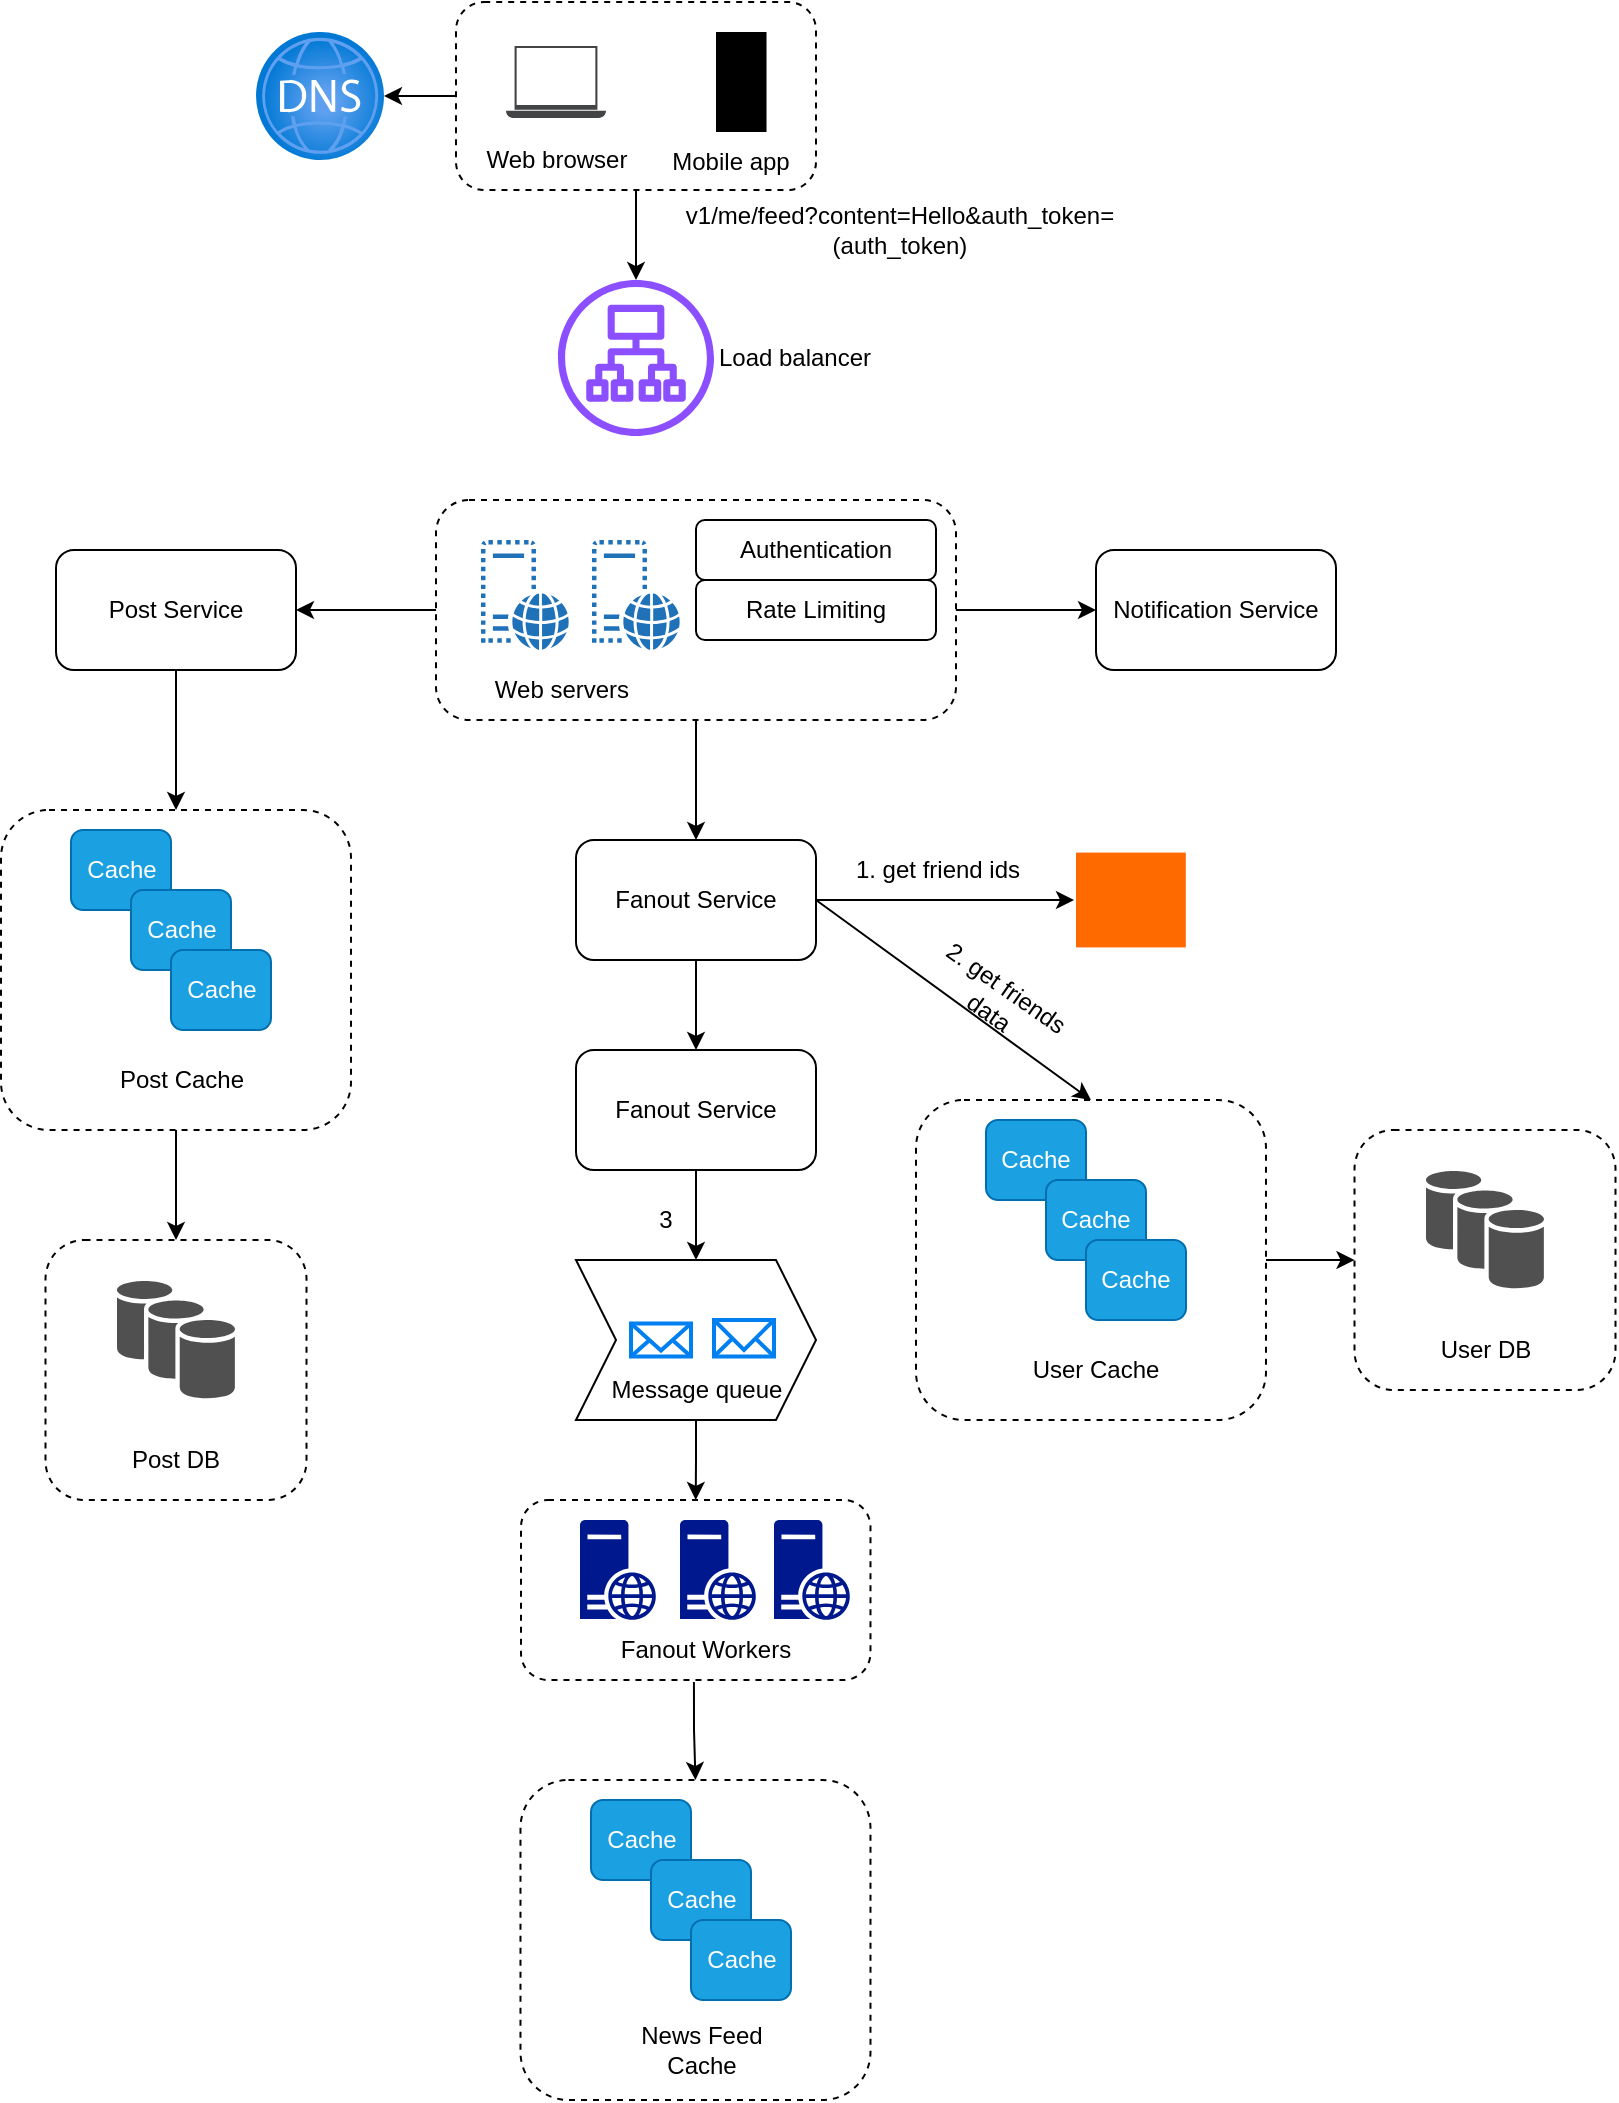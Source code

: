 <mxfile version="26.2.12">
  <diagram name="Page-1" id="EBaYc_MCtsnFBZcOrG8z">
    <mxGraphModel dx="1598" dy="898" grid="1" gridSize="10" guides="1" tooltips="1" connect="1" arrows="1" fold="1" page="1" pageScale="1" pageWidth="850" pageHeight="1100" math="0" shadow="0">
      <root>
        <mxCell id="0" />
        <mxCell id="1" parent="0" />
        <mxCell id="vy2xNTIvnw-iv22h3dtW-72" value="" style="rounded=1;whiteSpace=wrap;html=1;dashed=1;" vertex="1" parent="1">
          <mxGeometry x="312.5" y="840" width="174.74" height="90" as="geometry" />
        </mxCell>
        <mxCell id="vy2xNTIvnw-iv22h3dtW-42" value="" style="rounded=1;whiteSpace=wrap;html=1;dashed=1;" vertex="1" parent="1">
          <mxGeometry x="729.25" y="655" width="130.5" height="130" as="geometry" />
        </mxCell>
        <mxCell id="vy2xNTIvnw-iv22h3dtW-43" style="edgeStyle=orthogonalEdgeStyle;rounded=0;orthogonalLoop=1;jettySize=auto;html=1;exitX=1;exitY=0.5;exitDx=0;exitDy=0;entryX=0;entryY=0.5;entryDx=0;entryDy=0;" edge="1" parent="1" source="vy2xNTIvnw-iv22h3dtW-37" target="vy2xNTIvnw-iv22h3dtW-42">
          <mxGeometry relative="1" as="geometry" />
        </mxCell>
        <mxCell id="vy2xNTIvnw-iv22h3dtW-37" value="" style="rounded=1;whiteSpace=wrap;html=1;dashed=1;" vertex="1" parent="1">
          <mxGeometry x="510" y="640" width="175" height="160" as="geometry" />
        </mxCell>
        <mxCell id="vy2xNTIvnw-iv22h3dtW-26" style="edgeStyle=orthogonalEdgeStyle;rounded=0;orthogonalLoop=1;jettySize=auto;html=1;exitX=1;exitY=0.5;exitDx=0;exitDy=0;entryX=0;entryY=0.5;entryDx=0;entryDy=0;" edge="1" parent="1" source="vy2xNTIvnw-iv22h3dtW-19" target="vy2xNTIvnw-iv22h3dtW-23">
          <mxGeometry relative="1" as="geometry" />
        </mxCell>
        <mxCell id="vy2xNTIvnw-iv22h3dtW-27" style="edgeStyle=orthogonalEdgeStyle;rounded=0;orthogonalLoop=1;jettySize=auto;html=1;exitX=0;exitY=0.5;exitDx=0;exitDy=0;entryX=1;entryY=0.5;entryDx=0;entryDy=0;" edge="1" parent="1" source="vy2xNTIvnw-iv22h3dtW-19" target="vy2xNTIvnw-iv22h3dtW-24">
          <mxGeometry relative="1" as="geometry" />
        </mxCell>
        <mxCell id="vy2xNTIvnw-iv22h3dtW-29" style="edgeStyle=orthogonalEdgeStyle;rounded=0;orthogonalLoop=1;jettySize=auto;html=1;exitX=0.5;exitY=1;exitDx=0;exitDy=0;entryX=0.5;entryY=0;entryDx=0;entryDy=0;" edge="1" parent="1" source="vy2xNTIvnw-iv22h3dtW-19" target="vy2xNTIvnw-iv22h3dtW-28">
          <mxGeometry relative="1" as="geometry" />
        </mxCell>
        <mxCell id="vy2xNTIvnw-iv22h3dtW-19" value="" style="rounded=1;whiteSpace=wrap;html=1;dashed=1;" vertex="1" parent="1">
          <mxGeometry x="270" y="340" width="260" height="110" as="geometry" />
        </mxCell>
        <mxCell id="vy2xNTIvnw-iv22h3dtW-8" style="edgeStyle=orthogonalEdgeStyle;rounded=0;orthogonalLoop=1;jettySize=auto;html=1;exitX=0;exitY=0.5;exitDx=0;exitDy=0;" edge="1" parent="1" source="vy2xNTIvnw-iv22h3dtW-7" target="vy2xNTIvnw-iv22h3dtW-6">
          <mxGeometry relative="1" as="geometry" />
        </mxCell>
        <mxCell id="vy2xNTIvnw-iv22h3dtW-7" value="" style="rounded=1;whiteSpace=wrap;html=1;dashed=1;" vertex="1" parent="1">
          <mxGeometry x="280" y="91" width="180" height="94" as="geometry" />
        </mxCell>
        <mxCell id="vy2xNTIvnw-iv22h3dtW-2" value="" style="sketch=0;pointerEvents=1;shadow=0;dashed=0;html=1;strokeColor=none;fillColor=#434445;aspect=fixed;labelPosition=center;verticalLabelPosition=bottom;verticalAlign=top;align=center;outlineConnect=0;shape=mxgraph.vvd.laptop;" vertex="1" parent="1">
          <mxGeometry x="305" y="113" width="50" height="36" as="geometry" />
        </mxCell>
        <mxCell id="vy2xNTIvnw-iv22h3dtW-5" value="" style="sketch=0;verticalLabelPosition=bottom;sketch=0;aspect=fixed;html=1;verticalAlign=top;strokeColor=none;fillColor=#000000;align=center;outlineConnect=0;pointerEvents=1;shape=mxgraph.citrix2.mobile;" vertex="1" parent="1">
          <mxGeometry x="410" y="106" width="25.255" height="50" as="geometry" />
        </mxCell>
        <mxCell id="vy2xNTIvnw-iv22h3dtW-6" value="" style="image;aspect=fixed;html=1;points=[];align=center;fontSize=12;image=img/lib/azure2/networking/DNS_Zones.svg;" vertex="1" parent="1">
          <mxGeometry x="180" y="106" width="64" height="64" as="geometry" />
        </mxCell>
        <mxCell id="vy2xNTIvnw-iv22h3dtW-12" style="edgeStyle=orthogonalEdgeStyle;rounded=0;orthogonalLoop=1;jettySize=auto;html=1;exitX=0.5;exitY=1;exitDx=0;exitDy=0;" edge="1" parent="1" source="vy2xNTIvnw-iv22h3dtW-7" target="vy2xNTIvnw-iv22h3dtW-11">
          <mxGeometry relative="1" as="geometry" />
        </mxCell>
        <mxCell id="vy2xNTIvnw-iv22h3dtW-9" value="Web browser" style="text;html=1;align=center;verticalAlign=middle;whiteSpace=wrap;rounded=0;" vertex="1" parent="1">
          <mxGeometry x="292.5" y="155" width="75" height="30" as="geometry" />
        </mxCell>
        <mxCell id="vy2xNTIvnw-iv22h3dtW-10" value="Mobile app" style="text;html=1;align=center;verticalAlign=middle;whiteSpace=wrap;rounded=0;" vertex="1" parent="1">
          <mxGeometry x="380" y="156" width="75" height="30" as="geometry" />
        </mxCell>
        <mxCell id="vy2xNTIvnw-iv22h3dtW-11" value="" style="sketch=0;outlineConnect=0;fontColor=#232F3E;gradientColor=none;fillColor=#8C4FFF;strokeColor=none;dashed=0;verticalLabelPosition=bottom;verticalAlign=top;align=center;html=1;fontSize=12;fontStyle=0;aspect=fixed;pointerEvents=1;shape=mxgraph.aws4.application_load_balancer;" vertex="1" parent="1">
          <mxGeometry x="331" y="230" width="78" height="78" as="geometry" />
        </mxCell>
        <mxCell id="vy2xNTIvnw-iv22h3dtW-13" value="Load balancer" style="text;html=1;align=center;verticalAlign=middle;whiteSpace=wrap;rounded=0;" vertex="1" parent="1">
          <mxGeometry x="409" y="254" width="81" height="30" as="geometry" />
        </mxCell>
        <mxCell id="vy2xNTIvnw-iv22h3dtW-14" value="v1/me/feed?content=Hello&amp;amp;auth_token=(auth_token)" style="text;html=1;align=center;verticalAlign=middle;whiteSpace=wrap;rounded=0;" vertex="1" parent="1">
          <mxGeometry x="374" y="190" width="256" height="30" as="geometry" />
        </mxCell>
        <mxCell id="vy2xNTIvnw-iv22h3dtW-15" value="" style="sketch=0;pointerEvents=1;shadow=0;dashed=0;html=1;strokeColor=none;labelPosition=center;verticalLabelPosition=bottom;verticalAlign=top;outlineConnect=0;align=center;shape=mxgraph.office.servers.virtual_web_server;fillColor=#2072B8;" vertex="1" parent="1">
          <mxGeometry x="292.5" y="360" width="44" height="55" as="geometry" />
        </mxCell>
        <mxCell id="vy2xNTIvnw-iv22h3dtW-16" value="" style="sketch=0;pointerEvents=1;shadow=0;dashed=0;html=1;strokeColor=none;labelPosition=center;verticalLabelPosition=bottom;verticalAlign=top;outlineConnect=0;align=center;shape=mxgraph.office.servers.virtual_web_server;fillColor=#2072B8;" vertex="1" parent="1">
          <mxGeometry x="348" y="360" width="44" height="55" as="geometry" />
        </mxCell>
        <mxCell id="vy2xNTIvnw-iv22h3dtW-20" value="Web servers" style="text;html=1;align=center;verticalAlign=middle;whiteSpace=wrap;rounded=0;" vertex="1" parent="1">
          <mxGeometry x="292.5" y="420" width="80" height="30" as="geometry" />
        </mxCell>
        <mxCell id="vy2xNTIvnw-iv22h3dtW-21" value="Authentication" style="rounded=1;whiteSpace=wrap;html=1;" vertex="1" parent="1">
          <mxGeometry x="400" y="350" width="120" height="30" as="geometry" />
        </mxCell>
        <mxCell id="vy2xNTIvnw-iv22h3dtW-22" value="Rate Limiting" style="rounded=1;whiteSpace=wrap;html=1;" vertex="1" parent="1">
          <mxGeometry x="400" y="380" width="120" height="30" as="geometry" />
        </mxCell>
        <mxCell id="vy2xNTIvnw-iv22h3dtW-23" value="Notification Service" style="rounded=1;whiteSpace=wrap;html=1;" vertex="1" parent="1">
          <mxGeometry x="600" y="365" width="120" height="60" as="geometry" />
        </mxCell>
        <mxCell id="vy2xNTIvnw-iv22h3dtW-52" style="edgeStyle=orthogonalEdgeStyle;rounded=0;orthogonalLoop=1;jettySize=auto;html=1;exitX=0.5;exitY=1;exitDx=0;exitDy=0;entryX=0.5;entryY=0;entryDx=0;entryDy=0;" edge="1" parent="1" source="vy2xNTIvnw-iv22h3dtW-24" target="vy2xNTIvnw-iv22h3dtW-46">
          <mxGeometry relative="1" as="geometry" />
        </mxCell>
        <mxCell id="vy2xNTIvnw-iv22h3dtW-24" value="Post Service" style="rounded=1;whiteSpace=wrap;html=1;" vertex="1" parent="1">
          <mxGeometry x="80" y="365" width="120" height="60" as="geometry" />
        </mxCell>
        <mxCell id="vy2xNTIvnw-iv22h3dtW-66" style="edgeStyle=orthogonalEdgeStyle;rounded=0;orthogonalLoop=1;jettySize=auto;html=1;exitX=0.5;exitY=1;exitDx=0;exitDy=0;entryX=0.5;entryY=0;entryDx=0;entryDy=0;" edge="1" parent="1" source="vy2xNTIvnw-iv22h3dtW-28" target="vy2xNTIvnw-iv22h3dtW-65">
          <mxGeometry relative="1" as="geometry" />
        </mxCell>
        <mxCell id="vy2xNTIvnw-iv22h3dtW-28" value="Fanout Service" style="rounded=1;whiteSpace=wrap;html=1;" vertex="1" parent="1">
          <mxGeometry x="340" y="510" width="120" height="60" as="geometry" />
        </mxCell>
        <mxCell id="vy2xNTIvnw-iv22h3dtW-31" value="" style="points=[];aspect=fixed;html=1;align=center;shadow=0;dashed=0;fillColor=#FF6A00;strokeColor=none;shape=mxgraph.alibaba_cloud.gdb_graph_database;" vertex="1" parent="1">
          <mxGeometry x="590" y="516.3" width="54.9" height="47.4" as="geometry" />
        </mxCell>
        <mxCell id="vy2xNTIvnw-iv22h3dtW-32" style="edgeStyle=orthogonalEdgeStyle;rounded=0;orthogonalLoop=1;jettySize=auto;html=1;exitX=1;exitY=0.5;exitDx=0;exitDy=0;entryX=-0.018;entryY=0.5;entryDx=0;entryDy=0;entryPerimeter=0;" edge="1" parent="1" source="vy2xNTIvnw-iv22h3dtW-28" target="vy2xNTIvnw-iv22h3dtW-31">
          <mxGeometry relative="1" as="geometry" />
        </mxCell>
        <mxCell id="vy2xNTIvnw-iv22h3dtW-33" value="1. get friend ids" style="text;html=1;align=center;verticalAlign=middle;whiteSpace=wrap;rounded=0;" vertex="1" parent="1">
          <mxGeometry x="472" y="510" width="98" height="30" as="geometry" />
        </mxCell>
        <mxCell id="vy2xNTIvnw-iv22h3dtW-34" value="Cache" style="rounded=1;whiteSpace=wrap;html=1;fillColor=#1ba1e2;fontColor=#ffffff;strokeColor=#006EAF;" vertex="1" parent="1">
          <mxGeometry x="545" y="650" width="50" height="40" as="geometry" />
        </mxCell>
        <mxCell id="vy2xNTIvnw-iv22h3dtW-35" value="Cache" style="rounded=1;whiteSpace=wrap;html=1;fillColor=#1ba1e2;fontColor=#ffffff;strokeColor=#006EAF;" vertex="1" parent="1">
          <mxGeometry x="575" y="680" width="50" height="40" as="geometry" />
        </mxCell>
        <mxCell id="vy2xNTIvnw-iv22h3dtW-36" value="Cache" style="rounded=1;whiteSpace=wrap;html=1;fillColor=#1ba1e2;fontColor=#ffffff;strokeColor=#006EAF;" vertex="1" parent="1">
          <mxGeometry x="595" y="710" width="50" height="40" as="geometry" />
        </mxCell>
        <mxCell id="vy2xNTIvnw-iv22h3dtW-38" value="" style="endArrow=classic;html=1;rounded=0;entryX=0.5;entryY=0;entryDx=0;entryDy=0;exitX=1;exitY=0.5;exitDx=0;exitDy=0;" edge="1" parent="1" source="vy2xNTIvnw-iv22h3dtW-28" target="vy2xNTIvnw-iv22h3dtW-37">
          <mxGeometry width="50" height="50" relative="1" as="geometry">
            <mxPoint x="400" y="570" as="sourcePoint" />
            <mxPoint x="450" y="520" as="targetPoint" />
          </mxGeometry>
        </mxCell>
        <mxCell id="vy2xNTIvnw-iv22h3dtW-39" value="2. get friends data" style="text;html=1;align=center;verticalAlign=middle;whiteSpace=wrap;rounded=0;rotation=35;" vertex="1" parent="1">
          <mxGeometry x="502" y="575" width="98" height="30" as="geometry" />
        </mxCell>
        <mxCell id="vy2xNTIvnw-iv22h3dtW-41" value="" style="sketch=0;shadow=0;dashed=0;html=1;strokeColor=none;fillColor=#505050;labelPosition=center;verticalLabelPosition=bottom;verticalAlign=top;outlineConnect=0;align=center;shape=mxgraph.office.databases.database_availability_group;" vertex="1" parent="1">
          <mxGeometry x="765" y="675.5" width="59" height="59" as="geometry" />
        </mxCell>
        <mxCell id="vy2xNTIvnw-iv22h3dtW-44" value="User Cache" style="text;html=1;align=center;verticalAlign=middle;whiteSpace=wrap;rounded=0;" vertex="1" parent="1">
          <mxGeometry x="565" y="760" width="70" height="30" as="geometry" />
        </mxCell>
        <mxCell id="vy2xNTIvnw-iv22h3dtW-45" value="User DB" style="text;html=1;align=center;verticalAlign=middle;whiteSpace=wrap;rounded=0;" vertex="1" parent="1">
          <mxGeometry x="759.5" y="750" width="70" height="30" as="geometry" />
        </mxCell>
        <mxCell id="vy2xNTIvnw-iv22h3dtW-56" style="edgeStyle=orthogonalEdgeStyle;rounded=0;orthogonalLoop=1;jettySize=auto;html=1;exitX=0.5;exitY=1;exitDx=0;exitDy=0;entryX=0.5;entryY=0;entryDx=0;entryDy=0;" edge="1" parent="1" source="vy2xNTIvnw-iv22h3dtW-46" target="vy2xNTIvnw-iv22h3dtW-53">
          <mxGeometry relative="1" as="geometry" />
        </mxCell>
        <mxCell id="vy2xNTIvnw-iv22h3dtW-46" value="" style="rounded=1;whiteSpace=wrap;html=1;dashed=1;" vertex="1" parent="1">
          <mxGeometry x="52.5" y="495" width="175" height="160" as="geometry" />
        </mxCell>
        <mxCell id="vy2xNTIvnw-iv22h3dtW-47" value="Cache" style="rounded=1;whiteSpace=wrap;html=1;fillColor=#1ba1e2;fontColor=#ffffff;strokeColor=#006EAF;" vertex="1" parent="1">
          <mxGeometry x="87.5" y="505" width="50" height="40" as="geometry" />
        </mxCell>
        <mxCell id="vy2xNTIvnw-iv22h3dtW-48" value="Cache" style="rounded=1;whiteSpace=wrap;html=1;fillColor=#1ba1e2;fontColor=#ffffff;strokeColor=#006EAF;" vertex="1" parent="1">
          <mxGeometry x="117.5" y="535" width="50" height="40" as="geometry" />
        </mxCell>
        <mxCell id="vy2xNTIvnw-iv22h3dtW-49" value="Cache" style="rounded=1;whiteSpace=wrap;html=1;fillColor=#1ba1e2;fontColor=#ffffff;strokeColor=#006EAF;" vertex="1" parent="1">
          <mxGeometry x="137.5" y="565" width="50" height="40" as="geometry" />
        </mxCell>
        <mxCell id="vy2xNTIvnw-iv22h3dtW-50" value="Post Cache" style="text;html=1;align=center;verticalAlign=middle;whiteSpace=wrap;rounded=0;" vertex="1" parent="1">
          <mxGeometry x="107.5" y="615" width="70" height="30" as="geometry" />
        </mxCell>
        <mxCell id="vy2xNTIvnw-iv22h3dtW-53" value="" style="rounded=1;whiteSpace=wrap;html=1;dashed=1;" vertex="1" parent="1">
          <mxGeometry x="74.75" y="710" width="130.5" height="130" as="geometry" />
        </mxCell>
        <mxCell id="vy2xNTIvnw-iv22h3dtW-54" value="" style="sketch=0;shadow=0;dashed=0;html=1;strokeColor=none;fillColor=#505050;labelPosition=center;verticalLabelPosition=bottom;verticalAlign=top;outlineConnect=0;align=center;shape=mxgraph.office.databases.database_availability_group;" vertex="1" parent="1">
          <mxGeometry x="110.5" y="730.5" width="59" height="59" as="geometry" />
        </mxCell>
        <mxCell id="vy2xNTIvnw-iv22h3dtW-55" value="Post DB" style="text;html=1;align=center;verticalAlign=middle;whiteSpace=wrap;rounded=0;" vertex="1" parent="1">
          <mxGeometry x="105" y="805" width="70" height="30" as="geometry" />
        </mxCell>
        <mxCell id="vy2xNTIvnw-iv22h3dtW-60" value="" style="shape=step;perimeter=stepPerimeter;whiteSpace=wrap;html=1;fixedSize=1;" vertex="1" parent="1">
          <mxGeometry x="340" y="720" width="120" height="80" as="geometry" />
        </mxCell>
        <mxCell id="vy2xNTIvnw-iv22h3dtW-61" value="" style="html=1;verticalLabelPosition=bottom;align=center;labelBackgroundColor=#ffffff;verticalAlign=top;strokeWidth=2;strokeColor=#0080F0;shadow=0;dashed=0;shape=mxgraph.ios7.icons.mail;" vertex="1" parent="1">
          <mxGeometry x="367.5" y="751.75" width="30" height="16.5" as="geometry" />
        </mxCell>
        <mxCell id="vy2xNTIvnw-iv22h3dtW-62" value="" style="html=1;verticalLabelPosition=bottom;align=center;labelBackgroundColor=#ffffff;verticalAlign=top;strokeWidth=2;strokeColor=#0080F0;shadow=0;dashed=0;shape=mxgraph.ios7.icons.mail;" vertex="1" parent="1">
          <mxGeometry x="409" y="750" width="30" height="18.25" as="geometry" />
        </mxCell>
        <mxCell id="vy2xNTIvnw-iv22h3dtW-80" style="edgeStyle=orthogonalEdgeStyle;rounded=0;orthogonalLoop=1;jettySize=auto;html=1;exitX=0.5;exitY=1;exitDx=0;exitDy=0;entryX=0.5;entryY=0;entryDx=0;entryDy=0;" edge="1" parent="1" source="vy2xNTIvnw-iv22h3dtW-64" target="vy2xNTIvnw-iv22h3dtW-72">
          <mxGeometry relative="1" as="geometry" />
        </mxCell>
        <mxCell id="vy2xNTIvnw-iv22h3dtW-64" value="Message queue" style="text;html=1;align=center;verticalAlign=middle;whiteSpace=wrap;rounded=0;" vertex="1" parent="1">
          <mxGeometry x="353.75" y="770" width="92.5" height="30" as="geometry" />
        </mxCell>
        <mxCell id="vy2xNTIvnw-iv22h3dtW-67" style="edgeStyle=orthogonalEdgeStyle;rounded=0;orthogonalLoop=1;jettySize=auto;html=1;exitX=0.5;exitY=1;exitDx=0;exitDy=0;entryX=0.5;entryY=0;entryDx=0;entryDy=0;" edge="1" parent="1" source="vy2xNTIvnw-iv22h3dtW-65" target="vy2xNTIvnw-iv22h3dtW-60">
          <mxGeometry relative="1" as="geometry" />
        </mxCell>
        <mxCell id="vy2xNTIvnw-iv22h3dtW-65" value="Fanout Service" style="rounded=1;whiteSpace=wrap;html=1;" vertex="1" parent="1">
          <mxGeometry x="340" y="615" width="120" height="60" as="geometry" />
        </mxCell>
        <mxCell id="vy2xNTIvnw-iv22h3dtW-68" value="3" style="text;html=1;align=center;verticalAlign=middle;whiteSpace=wrap;rounded=0;" vertex="1" parent="1">
          <mxGeometry x="355" y="685" width="60" height="30" as="geometry" />
        </mxCell>
        <mxCell id="vy2xNTIvnw-iv22h3dtW-69" value="" style="sketch=0;aspect=fixed;pointerEvents=1;shadow=0;dashed=0;html=1;strokeColor=none;labelPosition=center;verticalLabelPosition=bottom;verticalAlign=top;align=center;fillColor=#00188D;shape=mxgraph.mscae.enterprise.web_server" vertex="1" parent="1">
          <mxGeometry x="342" y="850" width="38" height="50" as="geometry" />
        </mxCell>
        <mxCell id="vy2xNTIvnw-iv22h3dtW-70" value="" style="sketch=0;aspect=fixed;pointerEvents=1;shadow=0;dashed=0;html=1;strokeColor=none;labelPosition=center;verticalLabelPosition=bottom;verticalAlign=top;align=center;fillColor=#00188D;shape=mxgraph.mscae.enterprise.web_server" vertex="1" parent="1">
          <mxGeometry x="392" y="850" width="38" height="50" as="geometry" />
        </mxCell>
        <mxCell id="vy2xNTIvnw-iv22h3dtW-71" value="" style="sketch=0;aspect=fixed;pointerEvents=1;shadow=0;dashed=0;html=1;strokeColor=none;labelPosition=center;verticalLabelPosition=bottom;verticalAlign=top;align=center;fillColor=#00188D;shape=mxgraph.mscae.enterprise.web_server" vertex="1" parent="1">
          <mxGeometry x="439" y="850" width="38" height="50" as="geometry" />
        </mxCell>
        <mxCell id="vy2xNTIvnw-iv22h3dtW-81" style="edgeStyle=orthogonalEdgeStyle;rounded=0;orthogonalLoop=1;jettySize=auto;html=1;exitX=0.433;exitY=1.033;exitDx=0;exitDy=0;entryX=0.5;entryY=0;entryDx=0;entryDy=0;exitPerimeter=0;" edge="1" parent="1" source="vy2xNTIvnw-iv22h3dtW-74" target="vy2xNTIvnw-iv22h3dtW-75">
          <mxGeometry relative="1" as="geometry" />
        </mxCell>
        <mxCell id="vy2xNTIvnw-iv22h3dtW-74" value="Fanout Workers" style="text;html=1;align=center;verticalAlign=middle;whiteSpace=wrap;rounded=0;" vertex="1" parent="1">
          <mxGeometry x="360" y="900" width="90" height="30" as="geometry" />
        </mxCell>
        <mxCell id="vy2xNTIvnw-iv22h3dtW-75" value="" style="rounded=1;whiteSpace=wrap;html=1;dashed=1;" vertex="1" parent="1">
          <mxGeometry x="312.24" y="980" width="175" height="160" as="geometry" />
        </mxCell>
        <mxCell id="vy2xNTIvnw-iv22h3dtW-76" value="Cache" style="rounded=1;whiteSpace=wrap;html=1;fillColor=#1ba1e2;fontColor=#ffffff;strokeColor=#006EAF;" vertex="1" parent="1">
          <mxGeometry x="347.5" y="990" width="50" height="40" as="geometry" />
        </mxCell>
        <mxCell id="vy2xNTIvnw-iv22h3dtW-77" value="Cache" style="rounded=1;whiteSpace=wrap;html=1;fillColor=#1ba1e2;fontColor=#ffffff;strokeColor=#006EAF;" vertex="1" parent="1">
          <mxGeometry x="377.5" y="1020" width="50" height="40" as="geometry" />
        </mxCell>
        <mxCell id="vy2xNTIvnw-iv22h3dtW-78" value="Cache" style="rounded=1;whiteSpace=wrap;html=1;fillColor=#1ba1e2;fontColor=#ffffff;strokeColor=#006EAF;" vertex="1" parent="1">
          <mxGeometry x="397.5" y="1050" width="50" height="40" as="geometry" />
        </mxCell>
        <mxCell id="vy2xNTIvnw-iv22h3dtW-79" value="News Feed Cache" style="text;html=1;align=center;verticalAlign=middle;whiteSpace=wrap;rounded=0;" vertex="1" parent="1">
          <mxGeometry x="367.5" y="1100" width="70" height="30" as="geometry" />
        </mxCell>
      </root>
    </mxGraphModel>
  </diagram>
</mxfile>
